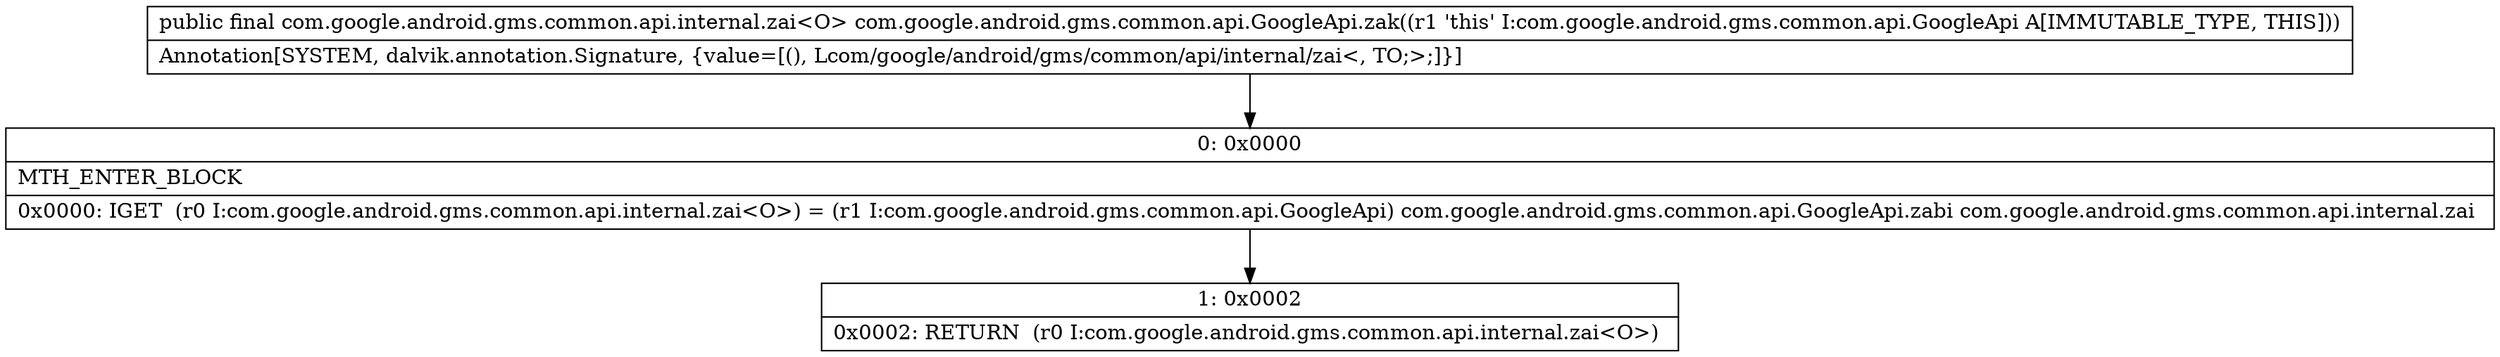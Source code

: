 digraph "CFG forcom.google.android.gms.common.api.GoogleApi.zak()Lcom\/google\/android\/gms\/common\/api\/internal\/zai;" {
Node_0 [shape=record,label="{0\:\ 0x0000|MTH_ENTER_BLOCK\l|0x0000: IGET  (r0 I:com.google.android.gms.common.api.internal.zai\<O\>) = (r1 I:com.google.android.gms.common.api.GoogleApi) com.google.android.gms.common.api.GoogleApi.zabi com.google.android.gms.common.api.internal.zai \l}"];
Node_1 [shape=record,label="{1\:\ 0x0002|0x0002: RETURN  (r0 I:com.google.android.gms.common.api.internal.zai\<O\>) \l}"];
MethodNode[shape=record,label="{public final com.google.android.gms.common.api.internal.zai\<O\> com.google.android.gms.common.api.GoogleApi.zak((r1 'this' I:com.google.android.gms.common.api.GoogleApi A[IMMUTABLE_TYPE, THIS]))  | Annotation[SYSTEM, dalvik.annotation.Signature, \{value=[(), Lcom\/google\/android\/gms\/common\/api\/internal\/zai\<, TO;\>;]\}]\l}"];
MethodNode -> Node_0;
Node_0 -> Node_1;
}

